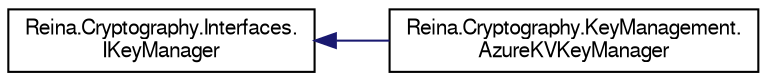 digraph "Graphical Class Hierarchy"
{
 // LATEX_PDF_SIZE
  edge [fontname="FreeSans",fontsize="10",labelfontname="FreeSans",labelfontsize="10"];
  node [fontname="FreeSans",fontsize="10",shape=record];
  rankdir="LR";
  Node0 [label="Reina.Cryptography.Interfaces.\lIKeyManager",height=0.2,width=0.4,color="black", fillcolor="white", style="filled",URL="$interface_reina_1_1_cryptography_1_1_interfaces_1_1_i_key_manager.html",tooltip="Defines the contract for key management services responsible for providing encryption keys."];
  Node0 -> Node1 [dir="back",color="midnightblue",fontsize="10",style="solid",fontname="FreeSans"];
  Node1 [label="Reina.Cryptography.KeyManagement.\lAzureKVKeyManager",height=0.2,width=0.4,color="black", fillcolor="white", style="filled",URL="$class_reina_1_1_cryptography_1_1_key_management_1_1_azure_k_v_key_manager.html",tooltip="Manages 256-bit cryptographic keys by interfacing with Azure Key Vault, providing secure storage and ..."];
}

